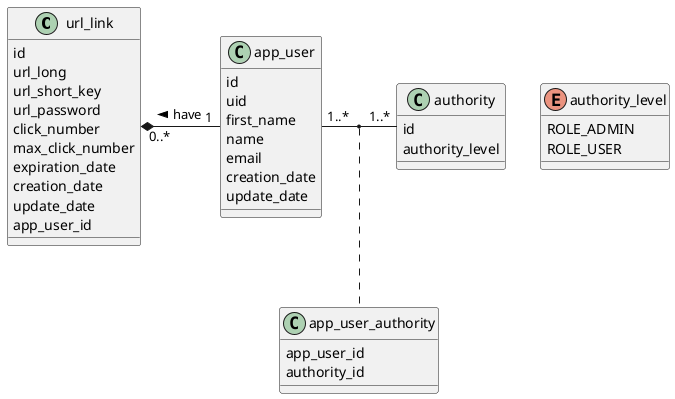 @startuml

url_link "0..*" *- "   1" app_user: < have

app_user "1..*" - "1..*" authority
(app_user, authority) .. app_user_authority


class app_user {
id
uid
first_name
name
email
creation_date
update_date
}

class authority {
id
authority_level
}

class app_user_authority {
app_user_id
authority_id
}


class url_link {
id
url_long
url_short_key
url_password
click_number
max_click_number
expiration_date
creation_date
update_date
app_user_id
}

enum authority_level {
ROLE_ADMIN
ROLE_USER
}

@enduml
